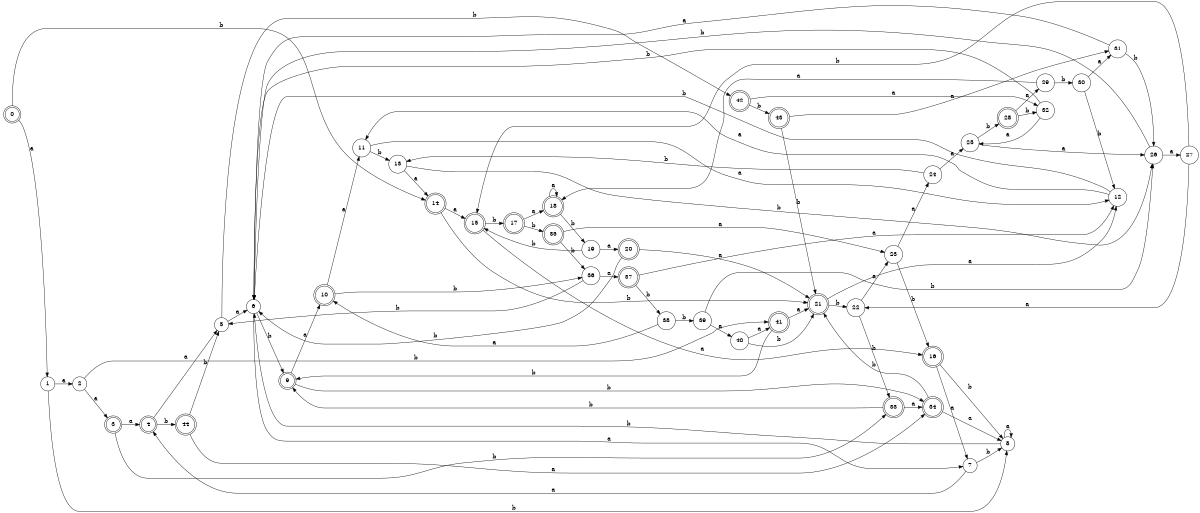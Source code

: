 digraph n36_9 {
__start0 [label="" shape="none"];

rankdir=LR;
size="8,5";

s0 [style="rounded,filled", color="black", fillcolor="white" shape="doublecircle", label="0"];
s1 [style="filled", color="black", fillcolor="white" shape="circle", label="1"];
s2 [style="filled", color="black", fillcolor="white" shape="circle", label="2"];
s3 [style="rounded,filled", color="black", fillcolor="white" shape="doublecircle", label="3"];
s4 [style="rounded,filled", color="black", fillcolor="white" shape="doublecircle", label="4"];
s5 [style="filled", color="black", fillcolor="white" shape="circle", label="5"];
s6 [style="filled", color="black", fillcolor="white" shape="circle", label="6"];
s7 [style="filled", color="black", fillcolor="white" shape="circle", label="7"];
s8 [style="filled", color="black", fillcolor="white" shape="circle", label="8"];
s9 [style="rounded,filled", color="black", fillcolor="white" shape="doublecircle", label="9"];
s10 [style="rounded,filled", color="black", fillcolor="white" shape="doublecircle", label="10"];
s11 [style="filled", color="black", fillcolor="white" shape="circle", label="11"];
s12 [style="filled", color="black", fillcolor="white" shape="circle", label="12"];
s13 [style="filled", color="black", fillcolor="white" shape="circle", label="13"];
s14 [style="rounded,filled", color="black", fillcolor="white" shape="doublecircle", label="14"];
s15 [style="rounded,filled", color="black", fillcolor="white" shape="doublecircle", label="15"];
s16 [style="rounded,filled", color="black", fillcolor="white" shape="doublecircle", label="16"];
s17 [style="rounded,filled", color="black", fillcolor="white" shape="doublecircle", label="17"];
s18 [style="rounded,filled", color="black", fillcolor="white" shape="doublecircle", label="18"];
s19 [style="filled", color="black", fillcolor="white" shape="circle", label="19"];
s20 [style="rounded,filled", color="black", fillcolor="white" shape="doublecircle", label="20"];
s21 [style="rounded,filled", color="black", fillcolor="white" shape="doublecircle", label="21"];
s22 [style="filled", color="black", fillcolor="white" shape="circle", label="22"];
s23 [style="filled", color="black", fillcolor="white" shape="circle", label="23"];
s24 [style="filled", color="black", fillcolor="white" shape="circle", label="24"];
s25 [style="filled", color="black", fillcolor="white" shape="circle", label="25"];
s26 [style="filled", color="black", fillcolor="white" shape="circle", label="26"];
s27 [style="filled", color="black", fillcolor="white" shape="circle", label="27"];
s28 [style="rounded,filled", color="black", fillcolor="white" shape="doublecircle", label="28"];
s29 [style="filled", color="black", fillcolor="white" shape="circle", label="29"];
s30 [style="filled", color="black", fillcolor="white" shape="circle", label="30"];
s31 [style="filled", color="black", fillcolor="white" shape="circle", label="31"];
s32 [style="filled", color="black", fillcolor="white" shape="circle", label="32"];
s33 [style="rounded,filled", color="black", fillcolor="white" shape="doublecircle", label="33"];
s34 [style="rounded,filled", color="black", fillcolor="white" shape="doublecircle", label="34"];
s35 [style="rounded,filled", color="black", fillcolor="white" shape="doublecircle", label="35"];
s36 [style="filled", color="black", fillcolor="white" shape="circle", label="36"];
s37 [style="rounded,filled", color="black", fillcolor="white" shape="doublecircle", label="37"];
s38 [style="filled", color="black", fillcolor="white" shape="circle", label="38"];
s39 [style="filled", color="black", fillcolor="white" shape="circle", label="39"];
s40 [style="filled", color="black", fillcolor="white" shape="circle", label="40"];
s41 [style="rounded,filled", color="black", fillcolor="white" shape="doublecircle", label="41"];
s42 [style="rounded,filled", color="black", fillcolor="white" shape="doublecircle", label="42"];
s43 [style="rounded,filled", color="black", fillcolor="white" shape="doublecircle", label="43"];
s44 [style="rounded,filled", color="black", fillcolor="white" shape="doublecircle", label="44"];
s0 -> s1 [label="a"];
s0 -> s14 [label="b"];
s1 -> s2 [label="a"];
s1 -> s8 [label="b"];
s2 -> s3 [label="a"];
s2 -> s41 [label="b"];
s3 -> s4 [label="a"];
s3 -> s33 [label="b"];
s4 -> s5 [label="a"];
s4 -> s44 [label="b"];
s5 -> s6 [label="a"];
s5 -> s42 [label="b"];
s6 -> s7 [label="a"];
s6 -> s9 [label="b"];
s7 -> s4 [label="a"];
s7 -> s8 [label="b"];
s8 -> s8 [label="a"];
s8 -> s6 [label="b"];
s9 -> s10 [label="a"];
s9 -> s34 [label="b"];
s10 -> s11 [label="a"];
s10 -> s36 [label="b"];
s11 -> s12 [label="a"];
s11 -> s13 [label="b"];
s12 -> s11 [label="a"];
s12 -> s6 [label="b"];
s13 -> s14 [label="a"];
s13 -> s26 [label="b"];
s14 -> s15 [label="a"];
s14 -> s21 [label="b"];
s15 -> s16 [label="a"];
s15 -> s17 [label="b"];
s16 -> s7 [label="a"];
s16 -> s8 [label="b"];
s17 -> s18 [label="a"];
s17 -> s35 [label="b"];
s18 -> s18 [label="a"];
s18 -> s19 [label="b"];
s19 -> s20 [label="a"];
s19 -> s15 [label="b"];
s20 -> s21 [label="a"];
s20 -> s6 [label="b"];
s21 -> s12 [label="a"];
s21 -> s22 [label="b"];
s22 -> s23 [label="a"];
s22 -> s33 [label="b"];
s23 -> s24 [label="a"];
s23 -> s16 [label="b"];
s24 -> s25 [label="a"];
s24 -> s13 [label="b"];
s25 -> s26 [label="a"];
s25 -> s28 [label="b"];
s26 -> s27 [label="a"];
s26 -> s6 [label="b"];
s27 -> s22 [label="a"];
s27 -> s15 [label="b"];
s28 -> s29 [label="a"];
s28 -> s32 [label="b"];
s29 -> s18 [label="a"];
s29 -> s30 [label="b"];
s30 -> s31 [label="a"];
s30 -> s12 [label="b"];
s31 -> s6 [label="a"];
s31 -> s26 [label="b"];
s32 -> s25 [label="a"];
s32 -> s6 [label="b"];
s33 -> s34 [label="a"];
s33 -> s9 [label="b"];
s34 -> s8 [label="a"];
s34 -> s21 [label="b"];
s35 -> s23 [label="a"];
s35 -> s36 [label="b"];
s36 -> s37 [label="a"];
s36 -> s5 [label="b"];
s37 -> s12 [label="a"];
s37 -> s38 [label="b"];
s38 -> s10 [label="a"];
s38 -> s39 [label="b"];
s39 -> s40 [label="a"];
s39 -> s26 [label="b"];
s40 -> s41 [label="a"];
s40 -> s21 [label="b"];
s41 -> s21 [label="a"];
s41 -> s9 [label="b"];
s42 -> s32 [label="a"];
s42 -> s43 [label="b"];
s43 -> s31 [label="a"];
s43 -> s21 [label="b"];
s44 -> s34 [label="a"];
s44 -> s5 [label="b"];

}